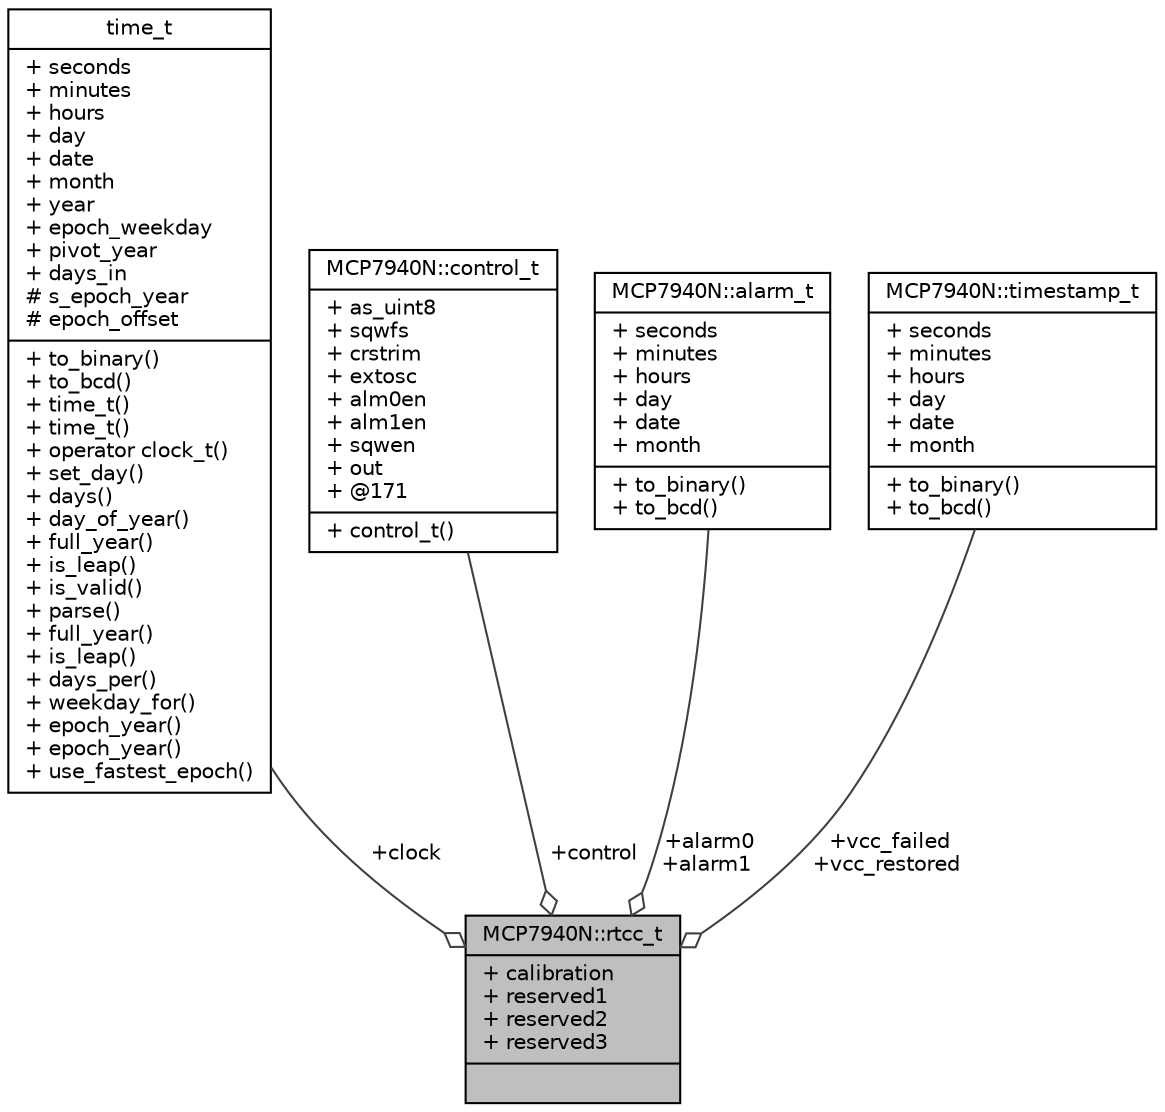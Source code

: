 digraph "MCP7940N::rtcc_t"
{
  edge [fontname="Helvetica",fontsize="10",labelfontname="Helvetica",labelfontsize="10"];
  node [fontname="Helvetica",fontsize="10",shape=record];
  Node1 [label="{MCP7940N::rtcc_t\n|+ calibration\l+ reserved1\l+ reserved2\l+ reserved3\l|}",height=0.2,width=0.4,color="black", fillcolor="grey75", style="filled", fontcolor="black"];
  Node2 -> Node1 [color="grey25",fontsize="10",style="solid",label=" +clock" ,arrowhead="odiamond",fontname="Helvetica"];
  Node2 [label="{time_t\n|+ seconds\l+ minutes\l+ hours\l+ day\l+ date\l+ month\l+ year\l+ epoch_weekday\l+ pivot_year\l+ days_in\l# s_epoch_year\l# epoch_offset\l|+ to_binary()\l+ to_bcd()\l+ time_t()\l+ time_t()\l+ operator clock_t()\l+ set_day()\l+ days()\l+ day_of_year()\l+ full_year()\l+ is_leap()\l+ is_valid()\l+ parse()\l+ full_year()\l+ is_leap()\l+ days_per()\l+ weekday_for()\l+ epoch_year()\l+ epoch_year()\l+ use_fastest_epoch()\l}",height=0.2,width=0.4,color="black", fillcolor="white", style="filled",URL="$d7/dec/structtime__t.html"];
  Node3 -> Node1 [color="grey25",fontsize="10",style="solid",label=" +control" ,arrowhead="odiamond",fontname="Helvetica"];
  Node3 [label="{MCP7940N::control_t\n|+ as_uint8\l+ sqwfs\l+ crstrim\l+ extosc\l+ alm0en\l+ alm1en\l+ sqwen\l+ out\l+ @171\l|+ control_t()\l}",height=0.2,width=0.4,color="black", fillcolor="white", style="filled",URL="$d2/d14/unionMCP7940N_1_1control__t.html"];
  Node4 -> Node1 [color="grey25",fontsize="10",style="solid",label=" +alarm0\n+alarm1" ,arrowhead="odiamond",fontname="Helvetica"];
  Node4 [label="{MCP7940N::alarm_t\n|+ seconds\l+ minutes\l+ hours\l+ day\l+ date\l+ month\l|+ to_binary()\l+ to_bcd()\l}",height=0.2,width=0.4,color="black", fillcolor="white", style="filled",URL="$db/d02/structMCP7940N_1_1alarm__t.html"];
  Node5 -> Node1 [color="grey25",fontsize="10",style="solid",label=" +vcc_failed\n+vcc_restored" ,arrowhead="odiamond",fontname="Helvetica"];
  Node5 [label="{MCP7940N::timestamp_t\n|+ seconds\l+ minutes\l+ hours\l+ day\l+ date\l+ month\l|+ to_binary()\l+ to_bcd()\l}",height=0.2,width=0.4,color="black", fillcolor="white", style="filled",URL="$d0/d35/structMCP7940N_1_1timestamp__t.html"];
}
